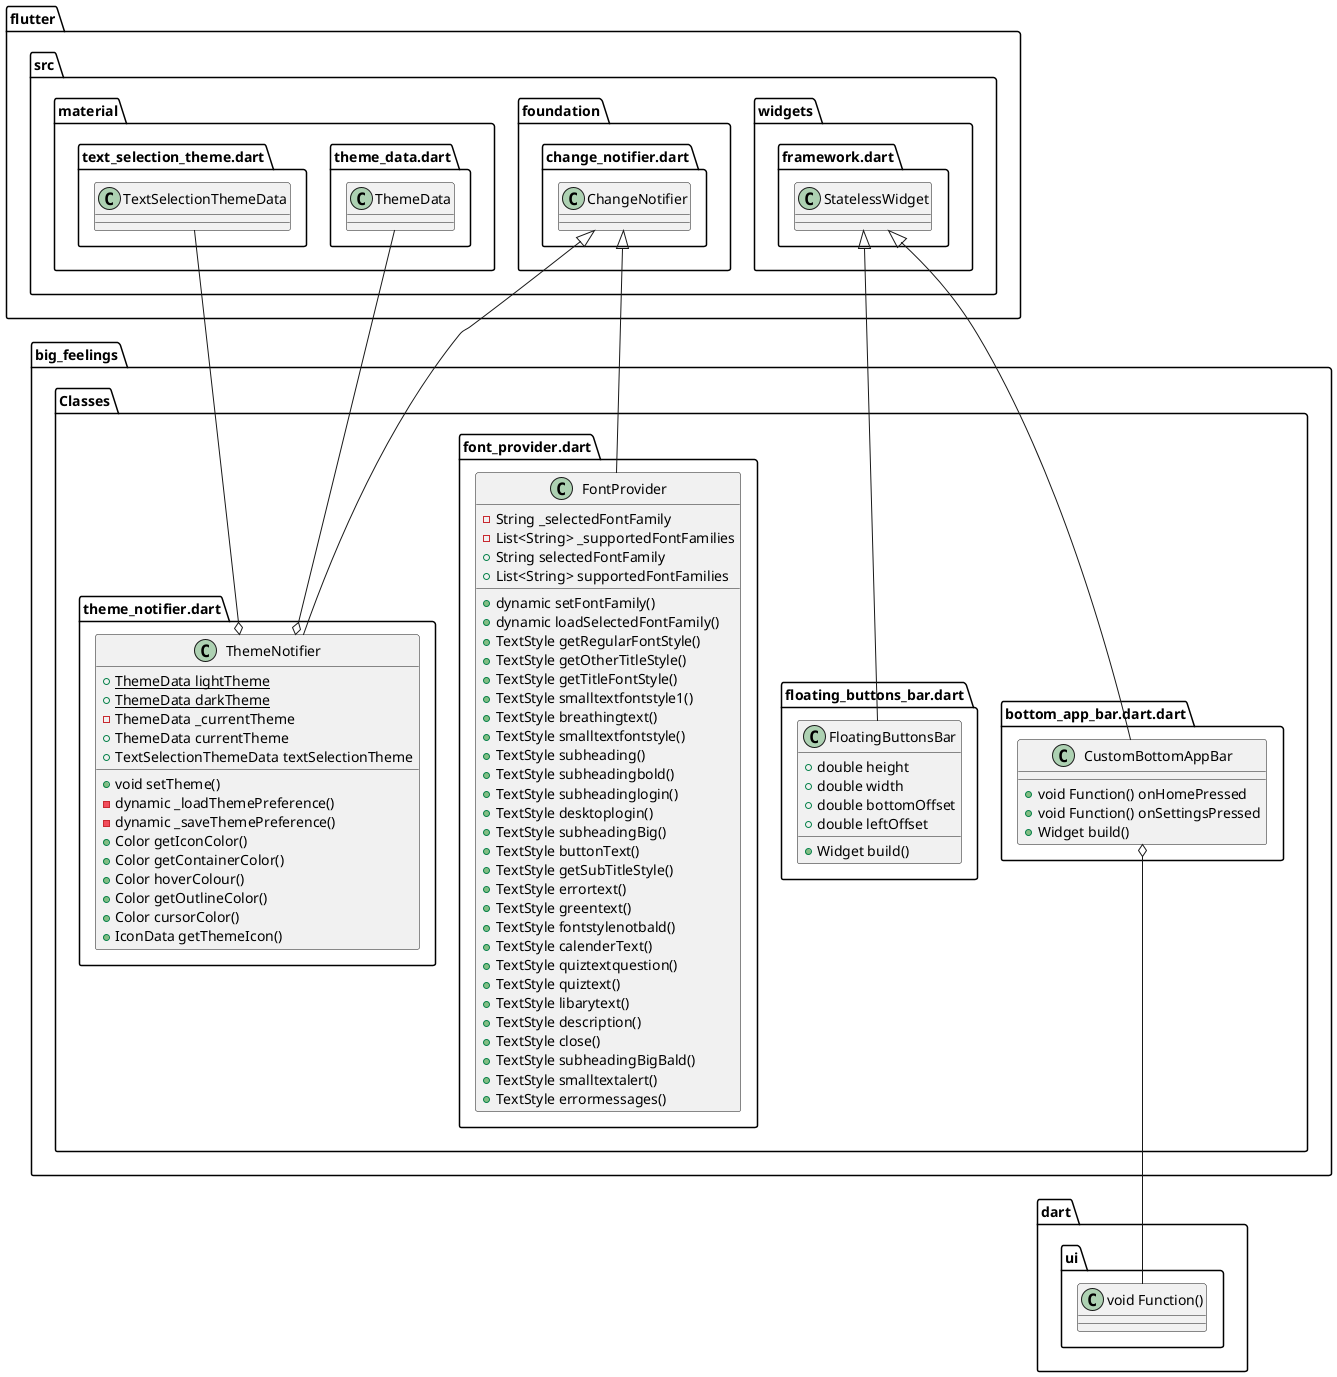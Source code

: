 @startuml UIComponentsAndTheming
set namespaceSeparator ::

class "big_feelings::Classes::bottom_app_bar.dart.dart::CustomBottomAppBar" {
  +void Function() onHomePressed
  +void Function() onSettingsPressed
  +Widget build()
}
"big_feelings::Classes::bottom_app_bar.dart.dart::CustomBottomAppBar" o-- "dart::ui::void Function()"
"flutter::src::widgets::framework.dart::StatelessWidget" <|-- "big_feelings::Classes::bottom_app_bar.dart.dart::CustomBottomAppBar"

class "big_feelings::Classes::floating_buttons_bar.dart::FloatingButtonsBar" {
  +double height
  +double width
  +double bottomOffset
  +double leftOffset
  +Widget build()
}
"flutter::src::widgets::framework.dart::StatelessWidget" <|-- "big_feelings::Classes::floating_buttons_bar.dart::FloatingButtonsBar"

class "big_feelings::Classes::font_provider.dart::FontProvider" {
  -String _selectedFontFamily
  -List<String> _supportedFontFamilies
  +String selectedFontFamily
  +List<String> supportedFontFamilies
  +dynamic setFontFamily()
  +dynamic loadSelectedFontFamily()
  +TextStyle getRegularFontStyle()
  +TextStyle getOtherTitleStyle()
  +TextStyle getTitleFontStyle()
  +TextStyle smalltextfontstyle1()
  +TextStyle breathingtext()
  +TextStyle smalltextfontstyle()
  +TextStyle subheading()
  +TextStyle subheadingbold()
  +TextStyle subheadinglogin()
  +TextStyle desktoplogin()
  +TextStyle subheadingBig()
  +TextStyle buttonText()
  +TextStyle getSubTitleStyle()
  +TextStyle errortext()
  +TextStyle greentext()
  +TextStyle fontstylenotbald()
  +TextStyle calenderText()
  +TextStyle quiztextquestion()
  +TextStyle quiztext()
  +TextStyle libarytext()
  +TextStyle description()
  +TextStyle close()
  +TextStyle subheadingBigBald()
  +TextStyle smalltextalert()
  +TextStyle errormessages()
}
"flutter::src::foundation::change_notifier.dart::ChangeNotifier" <|-- "big_feelings::Classes::font_provider.dart::FontProvider"

class "big_feelings::Classes::theme_notifier.dart::ThemeNotifier" {
  {static} +ThemeData lightTheme
  {static} +ThemeData darkTheme
  -ThemeData _currentTheme
  +ThemeData currentTheme
  +TextSelectionThemeData textSelectionTheme
  +void setTheme()
  -dynamic _loadThemePreference()
  -dynamic _saveThemePreference()
  +Color getIconColor()
  +Color getContainerColor()
  +Color hoverColour()
  +Color getOutlineColor()
  +Color cursorColor()
  +IconData getThemeIcon()
}
"big_feelings::Classes::theme_notifier.dart::ThemeNotifier" o-- "flutter::src::material::theme_data.dart::ThemeData"
"big_feelings::Classes::theme_notifier.dart::ThemeNotifier" o-- "flutter::src::material::text_selection_theme.dart::TextSelectionThemeData"
"flutter::src::foundation::change_notifier.dart::ChangeNotifier" <|-- "big_feelings::Classes::theme_notifier.dart::ThemeNotifier"

@enduml
